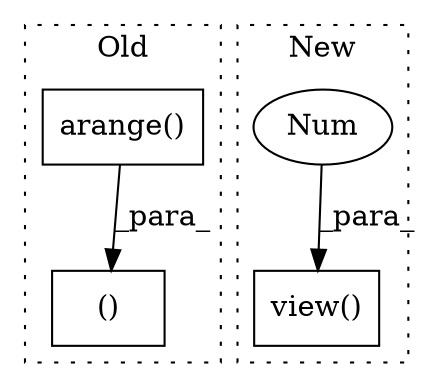 digraph G {
subgraph cluster0 {
1 [label="arange()" a="75" s="2878,2912" l="13,1" shape="box"];
3 [label="()" a="54" s="2913" l="7" shape="box"];
label = "Old";
style="dotted";
}
subgraph cluster1 {
2 [label="view()" a="75" s="2702,2723" l="16,1" shape="box"];
4 [label="Num" a="76" s="2718" l="2" shape="ellipse"];
label = "New";
style="dotted";
}
1 -> 3 [label="_para_"];
4 -> 2 [label="_para_"];
}